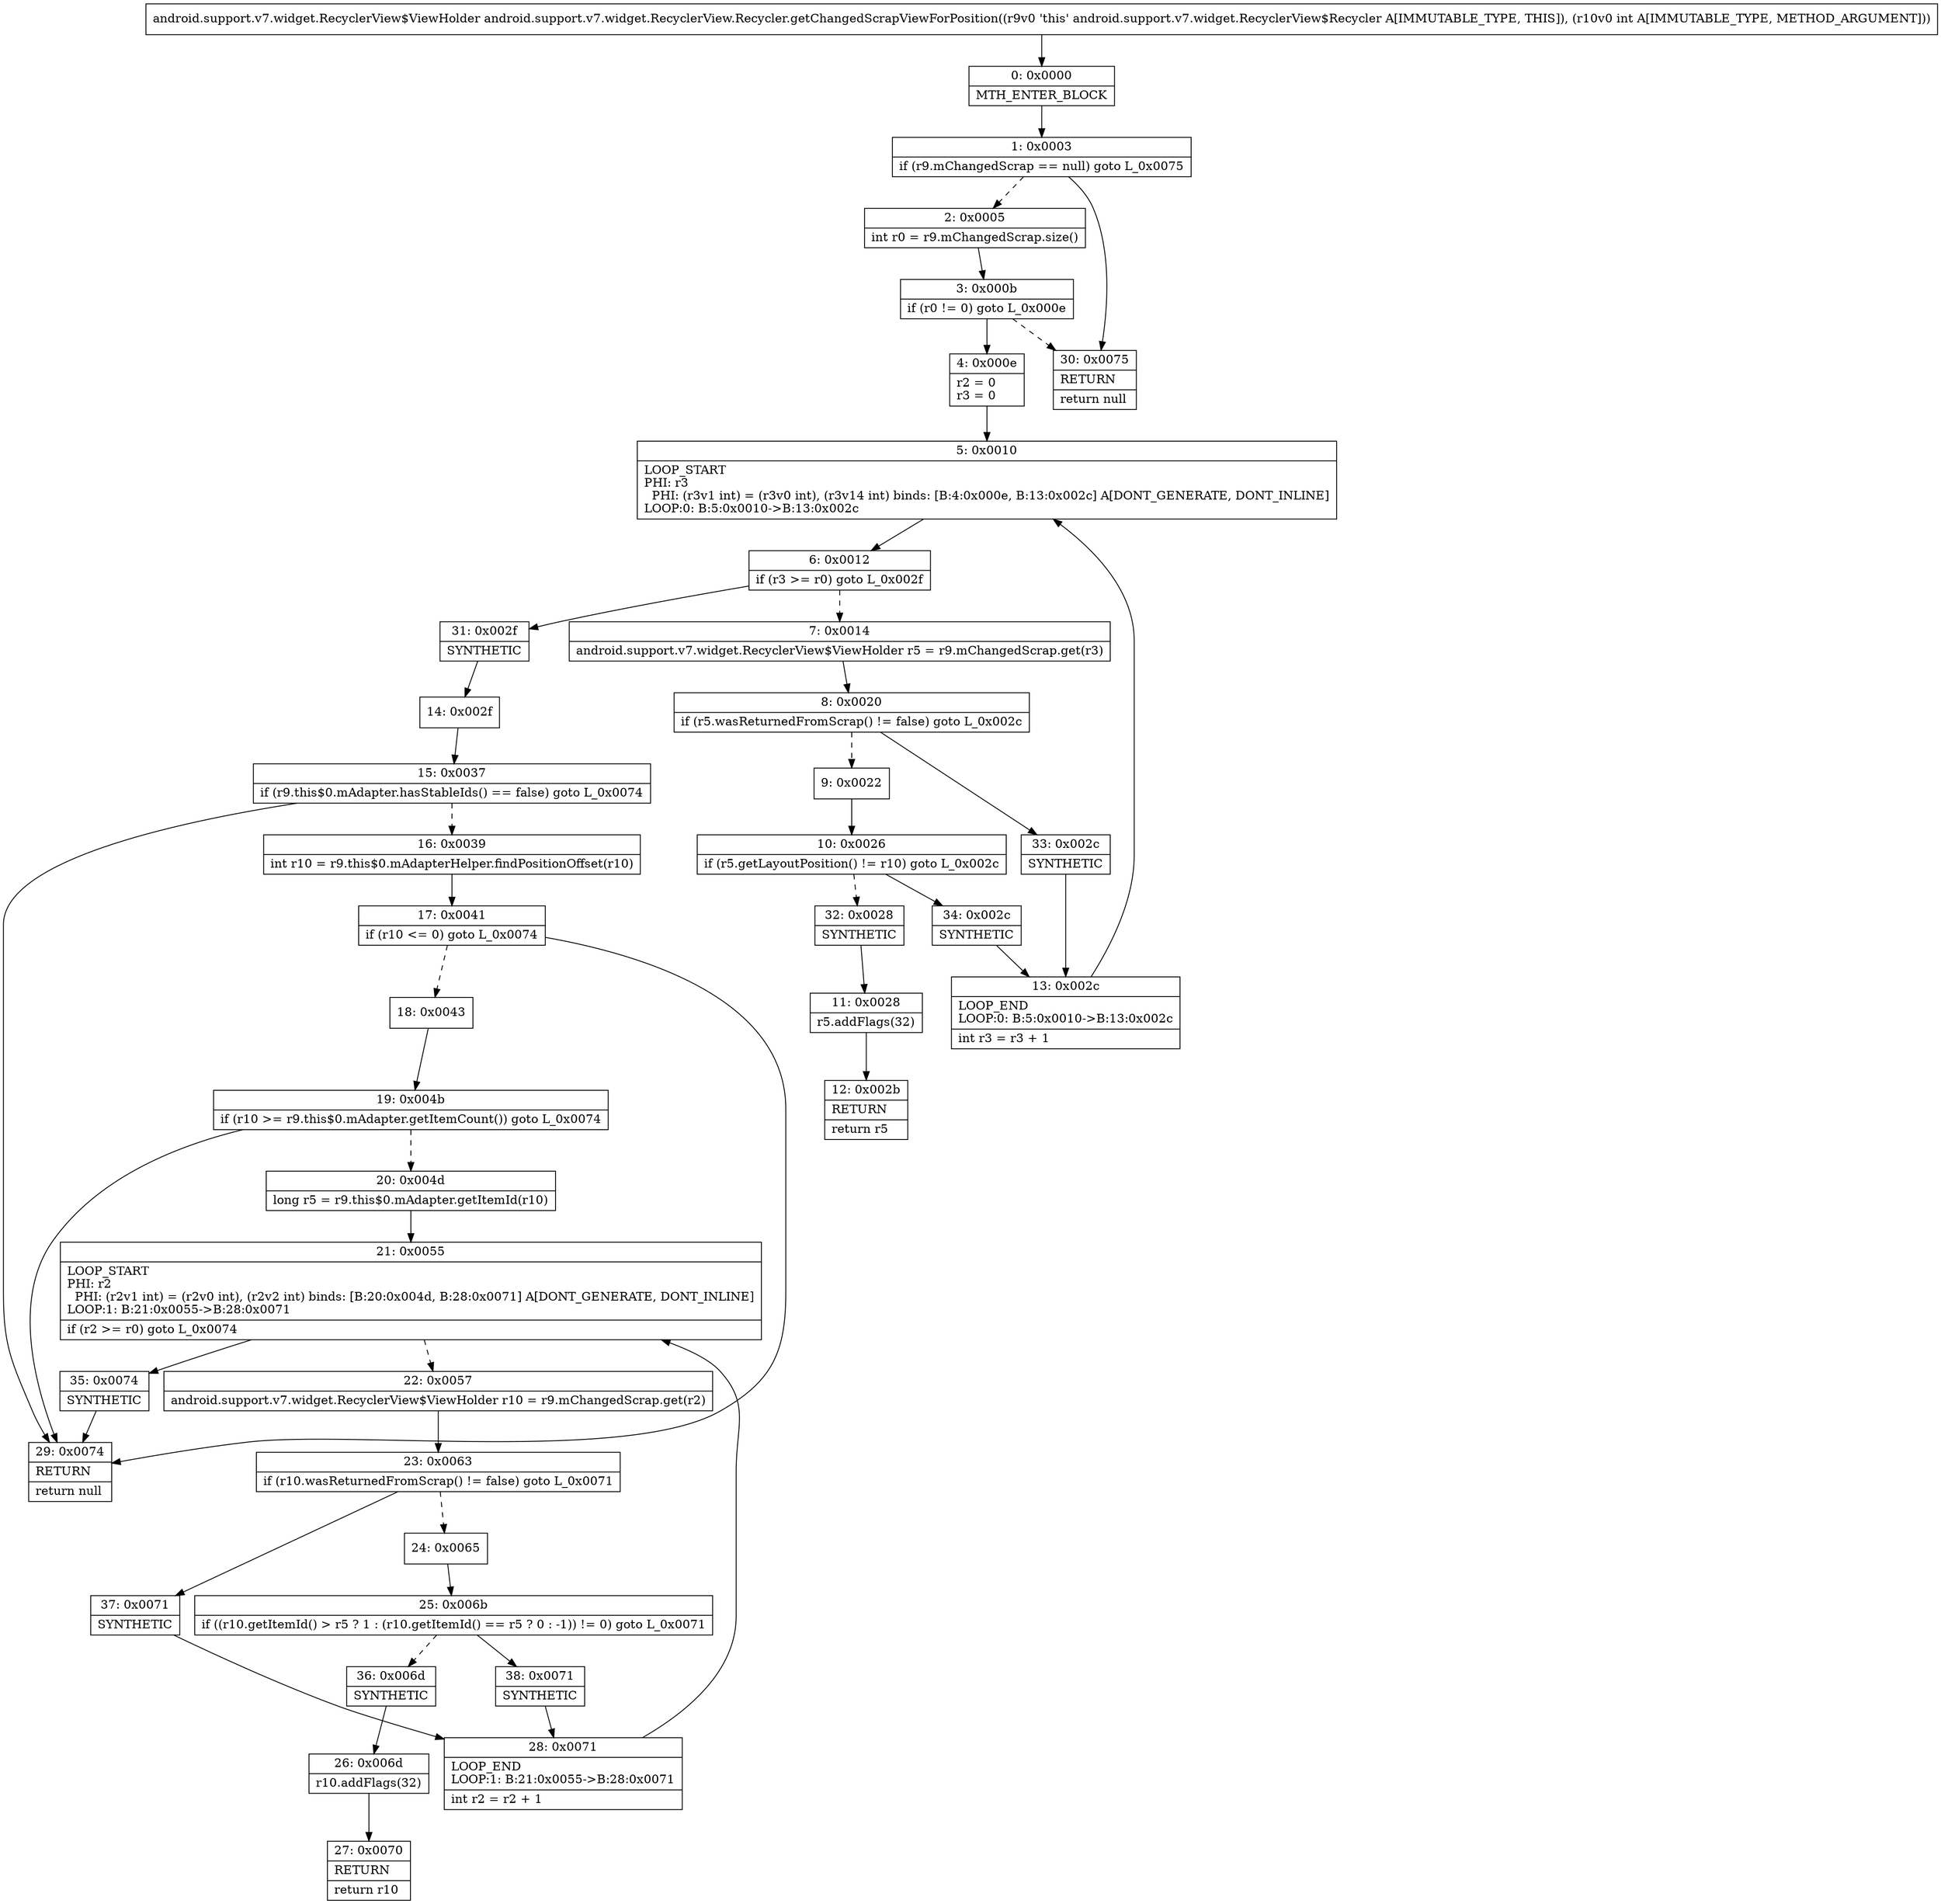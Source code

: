 digraph "CFG forandroid.support.v7.widget.RecyclerView.Recycler.getChangedScrapViewForPosition(I)Landroid\/support\/v7\/widget\/RecyclerView$ViewHolder;" {
Node_0 [shape=record,label="{0\:\ 0x0000|MTH_ENTER_BLOCK\l}"];
Node_1 [shape=record,label="{1\:\ 0x0003|if (r9.mChangedScrap == null) goto L_0x0075\l}"];
Node_2 [shape=record,label="{2\:\ 0x0005|int r0 = r9.mChangedScrap.size()\l}"];
Node_3 [shape=record,label="{3\:\ 0x000b|if (r0 != 0) goto L_0x000e\l}"];
Node_4 [shape=record,label="{4\:\ 0x000e|r2 = 0\lr3 = 0\l}"];
Node_5 [shape=record,label="{5\:\ 0x0010|LOOP_START\lPHI: r3 \l  PHI: (r3v1 int) = (r3v0 int), (r3v14 int) binds: [B:4:0x000e, B:13:0x002c] A[DONT_GENERATE, DONT_INLINE]\lLOOP:0: B:5:0x0010\-\>B:13:0x002c\l}"];
Node_6 [shape=record,label="{6\:\ 0x0012|if (r3 \>= r0) goto L_0x002f\l}"];
Node_7 [shape=record,label="{7\:\ 0x0014|android.support.v7.widget.RecyclerView$ViewHolder r5 = r9.mChangedScrap.get(r3)\l}"];
Node_8 [shape=record,label="{8\:\ 0x0020|if (r5.wasReturnedFromScrap() != false) goto L_0x002c\l}"];
Node_9 [shape=record,label="{9\:\ 0x0022}"];
Node_10 [shape=record,label="{10\:\ 0x0026|if (r5.getLayoutPosition() != r10) goto L_0x002c\l}"];
Node_11 [shape=record,label="{11\:\ 0x0028|r5.addFlags(32)\l}"];
Node_12 [shape=record,label="{12\:\ 0x002b|RETURN\l|return r5\l}"];
Node_13 [shape=record,label="{13\:\ 0x002c|LOOP_END\lLOOP:0: B:5:0x0010\-\>B:13:0x002c\l|int r3 = r3 + 1\l}"];
Node_14 [shape=record,label="{14\:\ 0x002f}"];
Node_15 [shape=record,label="{15\:\ 0x0037|if (r9.this$0.mAdapter.hasStableIds() == false) goto L_0x0074\l}"];
Node_16 [shape=record,label="{16\:\ 0x0039|int r10 = r9.this$0.mAdapterHelper.findPositionOffset(r10)\l}"];
Node_17 [shape=record,label="{17\:\ 0x0041|if (r10 \<= 0) goto L_0x0074\l}"];
Node_18 [shape=record,label="{18\:\ 0x0043}"];
Node_19 [shape=record,label="{19\:\ 0x004b|if (r10 \>= r9.this$0.mAdapter.getItemCount()) goto L_0x0074\l}"];
Node_20 [shape=record,label="{20\:\ 0x004d|long r5 = r9.this$0.mAdapter.getItemId(r10)\l}"];
Node_21 [shape=record,label="{21\:\ 0x0055|LOOP_START\lPHI: r2 \l  PHI: (r2v1 int) = (r2v0 int), (r2v2 int) binds: [B:20:0x004d, B:28:0x0071] A[DONT_GENERATE, DONT_INLINE]\lLOOP:1: B:21:0x0055\-\>B:28:0x0071\l|if (r2 \>= r0) goto L_0x0074\l}"];
Node_22 [shape=record,label="{22\:\ 0x0057|android.support.v7.widget.RecyclerView$ViewHolder r10 = r9.mChangedScrap.get(r2)\l}"];
Node_23 [shape=record,label="{23\:\ 0x0063|if (r10.wasReturnedFromScrap() != false) goto L_0x0071\l}"];
Node_24 [shape=record,label="{24\:\ 0x0065}"];
Node_25 [shape=record,label="{25\:\ 0x006b|if ((r10.getItemId() \> r5 ? 1 : (r10.getItemId() == r5 ? 0 : \-1)) != 0) goto L_0x0071\l}"];
Node_26 [shape=record,label="{26\:\ 0x006d|r10.addFlags(32)\l}"];
Node_27 [shape=record,label="{27\:\ 0x0070|RETURN\l|return r10\l}"];
Node_28 [shape=record,label="{28\:\ 0x0071|LOOP_END\lLOOP:1: B:21:0x0055\-\>B:28:0x0071\l|int r2 = r2 + 1\l}"];
Node_29 [shape=record,label="{29\:\ 0x0074|RETURN\l|return null\l}"];
Node_30 [shape=record,label="{30\:\ 0x0075|RETURN\l|return null\l}"];
Node_31 [shape=record,label="{31\:\ 0x002f|SYNTHETIC\l}"];
Node_32 [shape=record,label="{32\:\ 0x0028|SYNTHETIC\l}"];
Node_33 [shape=record,label="{33\:\ 0x002c|SYNTHETIC\l}"];
Node_34 [shape=record,label="{34\:\ 0x002c|SYNTHETIC\l}"];
Node_35 [shape=record,label="{35\:\ 0x0074|SYNTHETIC\l}"];
Node_36 [shape=record,label="{36\:\ 0x006d|SYNTHETIC\l}"];
Node_37 [shape=record,label="{37\:\ 0x0071|SYNTHETIC\l}"];
Node_38 [shape=record,label="{38\:\ 0x0071|SYNTHETIC\l}"];
MethodNode[shape=record,label="{android.support.v7.widget.RecyclerView$ViewHolder android.support.v7.widget.RecyclerView.Recycler.getChangedScrapViewForPosition((r9v0 'this' android.support.v7.widget.RecyclerView$Recycler A[IMMUTABLE_TYPE, THIS]), (r10v0 int A[IMMUTABLE_TYPE, METHOD_ARGUMENT])) }"];
MethodNode -> Node_0;
Node_0 -> Node_1;
Node_1 -> Node_2[style=dashed];
Node_1 -> Node_30;
Node_2 -> Node_3;
Node_3 -> Node_4;
Node_3 -> Node_30[style=dashed];
Node_4 -> Node_5;
Node_5 -> Node_6;
Node_6 -> Node_7[style=dashed];
Node_6 -> Node_31;
Node_7 -> Node_8;
Node_8 -> Node_9[style=dashed];
Node_8 -> Node_33;
Node_9 -> Node_10;
Node_10 -> Node_32[style=dashed];
Node_10 -> Node_34;
Node_11 -> Node_12;
Node_13 -> Node_5;
Node_14 -> Node_15;
Node_15 -> Node_16[style=dashed];
Node_15 -> Node_29;
Node_16 -> Node_17;
Node_17 -> Node_18[style=dashed];
Node_17 -> Node_29;
Node_18 -> Node_19;
Node_19 -> Node_20[style=dashed];
Node_19 -> Node_29;
Node_20 -> Node_21;
Node_21 -> Node_22[style=dashed];
Node_21 -> Node_35;
Node_22 -> Node_23;
Node_23 -> Node_24[style=dashed];
Node_23 -> Node_37;
Node_24 -> Node_25;
Node_25 -> Node_36[style=dashed];
Node_25 -> Node_38;
Node_26 -> Node_27;
Node_28 -> Node_21;
Node_31 -> Node_14;
Node_32 -> Node_11;
Node_33 -> Node_13;
Node_34 -> Node_13;
Node_35 -> Node_29;
Node_36 -> Node_26;
Node_37 -> Node_28;
Node_38 -> Node_28;
}

